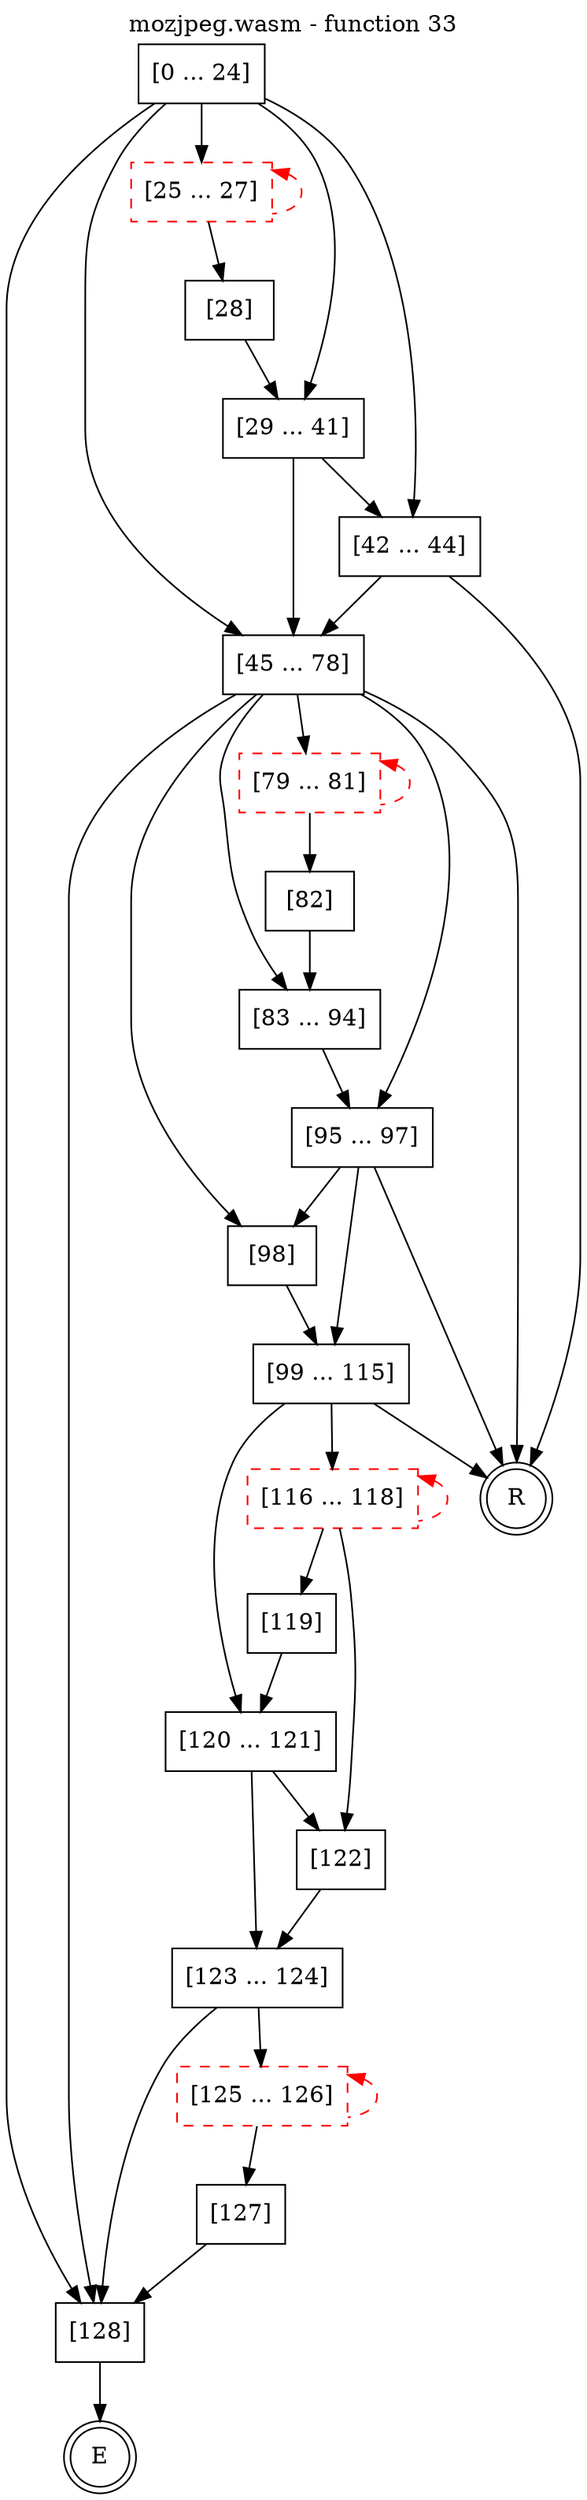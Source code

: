 digraph finite_state_machine {
    label = "mozjpeg.wasm - function 33"
    labelloc =  t
    labelfontsize = 16
    labelfontcolor = black
    labelfontname = "Helvetica"
    node [shape = doublecircle]; E R ;
    node [shape = box];
    node [shape=box, color=black, style=solid] 0[label="[0 ... 24]"]
    node [shape=box, color=red, style=dashed] 25[label="[25 ... 27]"]
    node [shape=box, color=black, style=solid] 28[label="[28]"]
    node [shape=box, color=black, style=solid] 29[label="[29 ... 41]"]
    node [shape=box, color=black, style=solid] 42[label="[42 ... 44]"]
    node [shape=box, color=black, style=solid] 45[label="[45 ... 78]"]
    node [shape=box, color=red, style=dashed] 79[label="[79 ... 81]"]
    node [shape=box, color=black, style=solid] 82[label="[82]"]
    node [shape=box, color=black, style=solid] 83[label="[83 ... 94]"]
    node [shape=box, color=black, style=solid] 95[label="[95 ... 97]"]
    node [shape=box, color=black, style=solid] 98[label="[98]"]
    node [shape=box, color=black, style=solid] 99[label="[99 ... 115]"]
    node [shape=box, color=red, style=dashed] 116[label="[116 ... 118]"]
    node [shape=box, color=black, style=solid] 119[label="[119]"]
    node [shape=box, color=black, style=solid] 120[label="[120 ... 121]"]
    node [shape=box, color=black, style=solid] 122[label="[122]"]
    node [shape=box, color=black, style=solid] 123[label="[123 ... 124]"]
    node [shape=box, color=red, style=dashed] 125[label="[125 ... 126]"]
    node [shape=box, color=black, style=solid] 127[label="[127]"]
    node [shape=box, color=black, style=solid] 128[label="[128]"]
    node [shape=box, color=black, style=solid] R[label="R"]
    0 -> 25;
    0 -> 29;
    0 -> 42;
    0 -> 45;
    0 -> 128;
    25 -> 28;
    25 -> 25[style="dashed" color="red" dir=back];
    28 -> 29;
    29 -> 42;
    29 -> 45;
    42 -> 45;
    42 -> R;
    45 -> 79;
    45 -> 83;
    45 -> 95;
    45 -> 98;
    45 -> 128;
    45 -> R;
    79 -> 82;
    79 -> 79[style="dashed" color="red" dir=back];
    82 -> 83;
    83 -> 95;
    95 -> 98;
    95 -> 99;
    95 -> R;
    98 -> 99;
    99 -> 116;
    99 -> 120;
    99 -> R;
    116 -> 119;
    116 -> 122;
    116 -> 116[style="dashed" color="red" dir=back];
    119 -> 120;
    120 -> 122;
    120 -> 123;
    122 -> 123;
    123 -> 125;
    123 -> 128;
    125 -> 127;
    125 -> 125[style="dashed" color="red" dir=back];
    127 -> 128;
    128 -> E;
}
